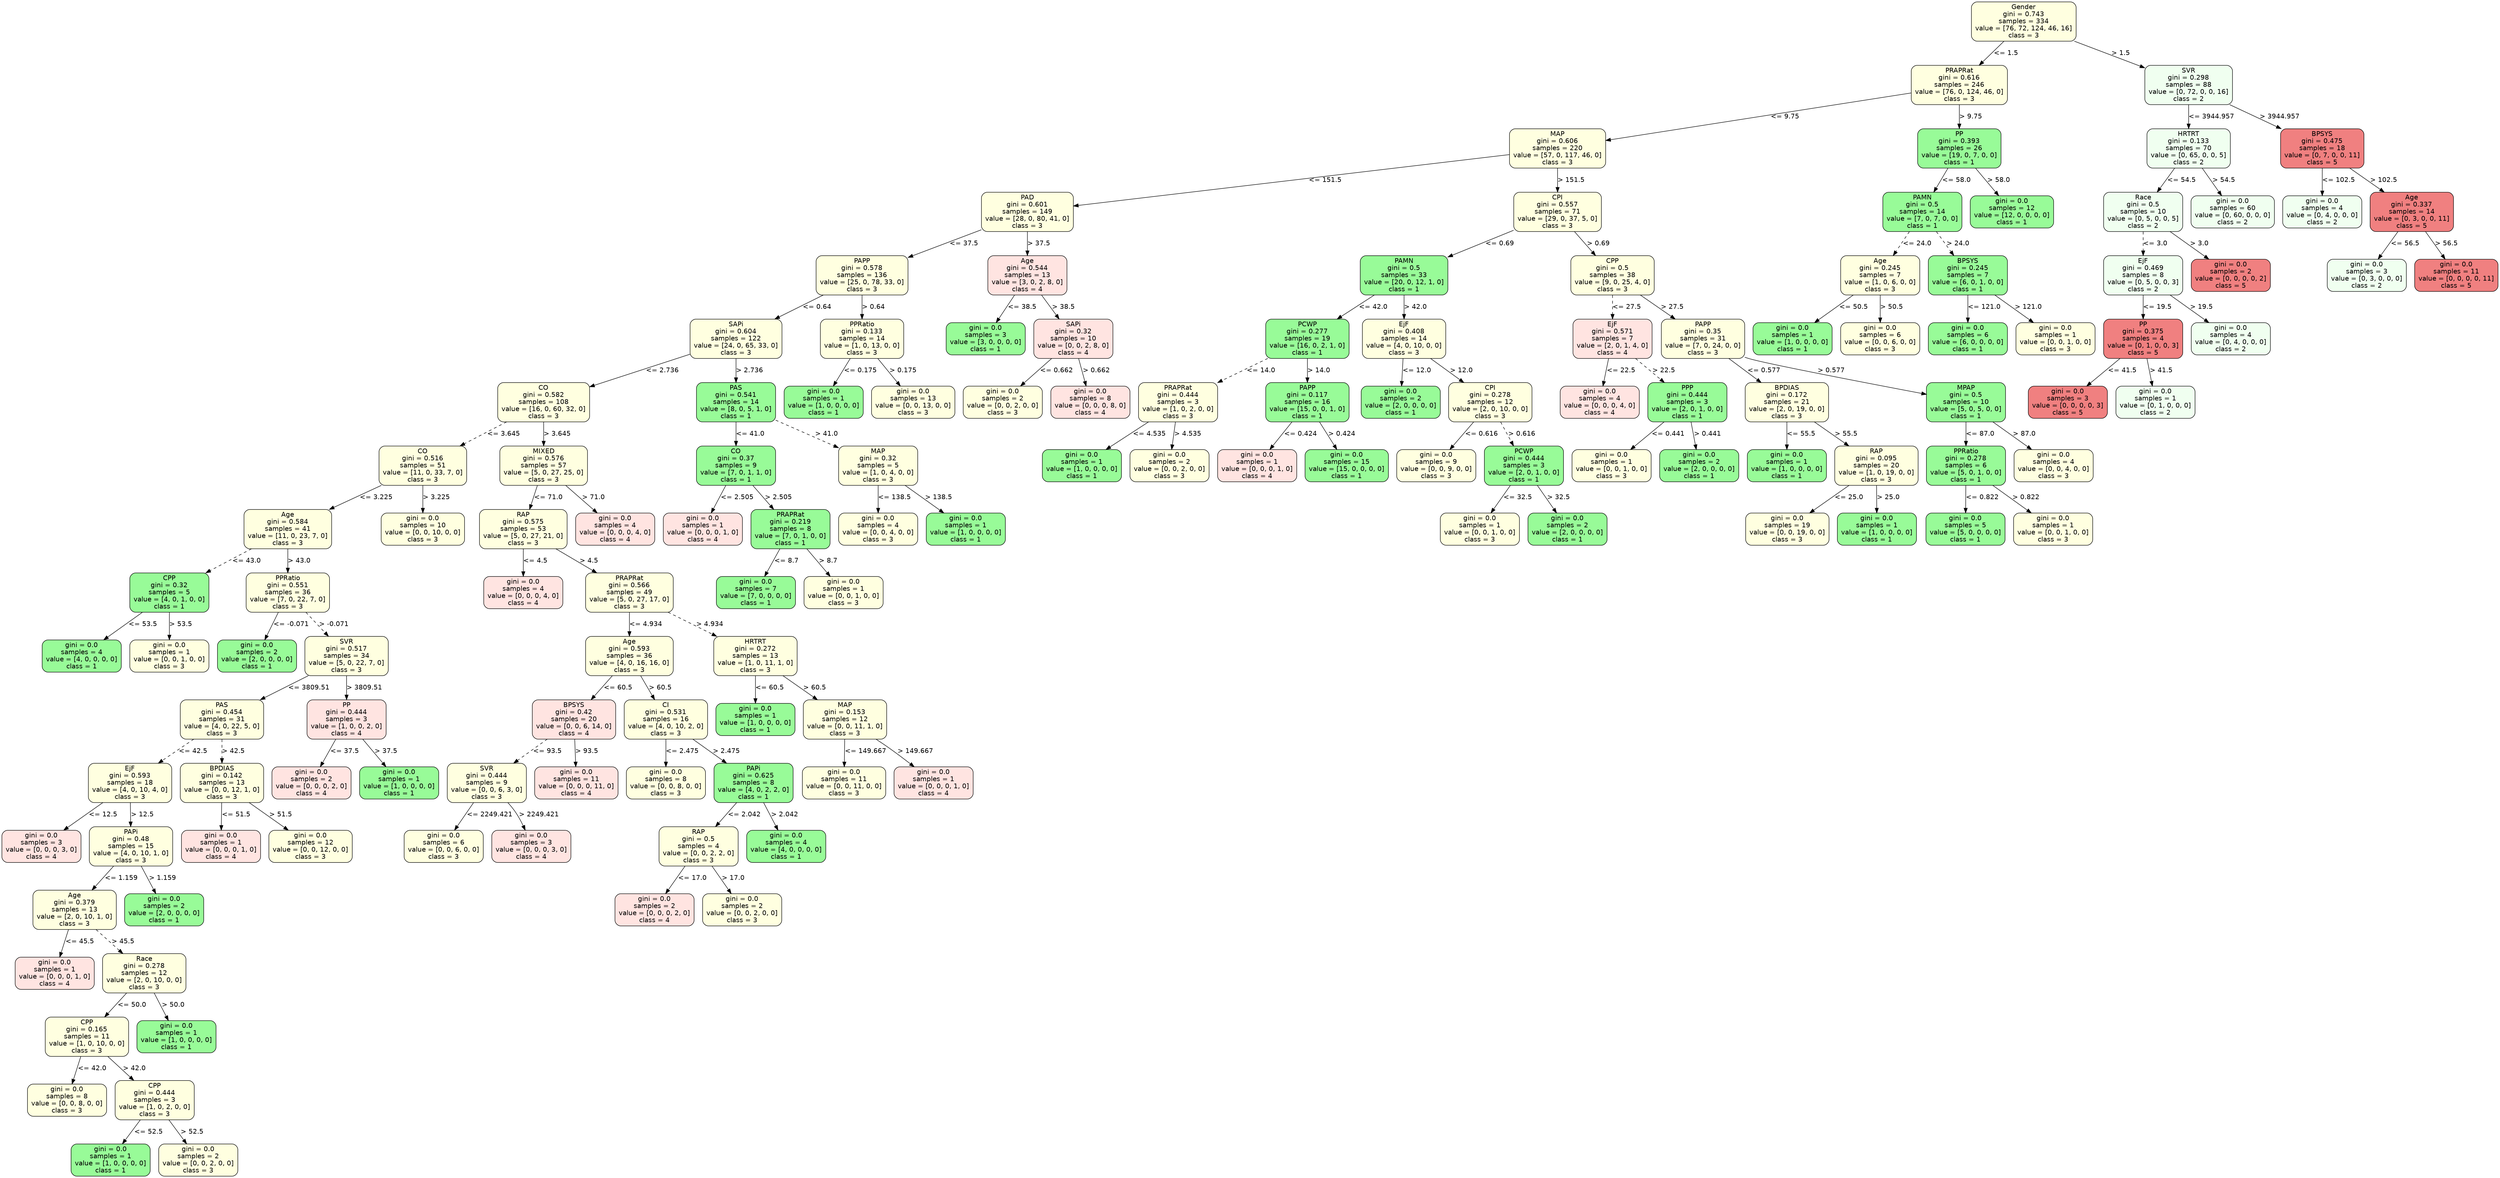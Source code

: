 strict digraph Tree {
	graph [bb="0,0,4495.5,2480"];
	node [color=black,
		fontname=helvetica,
		label="\N",
		shape=box,
		style="filled, rounded"
	];
	edge [fontname=helvetica];
	0	[fillcolor=lightyellow,
		height=1.1528,
		label="Gender\ngini = 0.743\nsamples = 334\nvalue = [76, 72, 124, 46, 16]\nclass = 3",
		pos="3692,2438.5",
		width=2.5694];
	1	[fillcolor=lightyellow,
		height=1.1528,
		label="PRAPRat\ngini = 0.616\nsamples = 246\nvalue = [76, 0, 124, 46, 0]\nclass = 3",
		pos="3537,2304.5",
		width=2.3611];
	0 -> 1	[label="<= 1.5",
		labelangle=45,
		labeldistance=2.5,
		lp="3640,2371.5",
		op="<=",
		param=1.5,
		pos="e,3584.6,2346 3644.2,2396.8 3627.8,2382.8 3609.3,2367 3592.3,2352.6",
		style=solid];
	118	[fillcolor=honeydew,
		height=1.1528,
		label="SVR\ngini = 0.298\nsamples = 88\nvalue = [0, 72, 0, 0, 16]\nclass = 2",
		pos="3939,2304.5",
		width=2.1528];
	0 -> 118	[label="> 1.5",
		labelangle=-45,
		labeldistance=2.5,
		lp="3838.5,2371.5",
		op=">",
		param=1.5,
		pos="e,3862.9,2346.2 3767.8,2397 3795,2382.4 3826,2365.9 3854,2350.9",
		style=solid];
	2	[fillcolor=lightyellow,
		height=1.1528,
		label="MAP\ngini = 0.606\nsamples = 220\nvalue = [57, 0, 117, 46, 0]\nclass = 3",
		pos="2658,2170.5",
		width=2.3611];
	1 -> 2	[label="<= 9.75",
		lp="3147.5,2237.5",
		op="<=",
		param=9.75,
		pos="e,2743.1,2184.3 3451.9,2290.7 3287.2,2266 2925.7,2211.7 2753.2,2185.8",
		style=solid];
	109	[fillcolor=palegreen,
		height=1.1528,
		label="PP\ngini = 0.393\nsamples = 26\nvalue = [19, 0, 7, 0, 0]\nclass = 1",
		pos="3537,2170.5",
		width=2.0417];
	1 -> 109	[label="> 9.75",
		lp="3556.5,2237.5",
		op=">",
		param=9.75,
		pos="e,3537,2212.3 3537,2262.8 3537,2250 3537,2235.7 3537,2222.3",
		style=solid];
	3	[fillcolor=lightyellow,
		height=1.1528,
		label="PAD\ngini = 0.601\nsamples = 149\nvalue = [28, 0, 80, 41, 0]\nclass = 3",
		pos="1787,2036.5",
		width=2.25];
	2 -> 3	[label="<= 151.5",
		lp="2276.5,2103.5",
		op="<=",
		param=151.5,
		pos="e,1868.3,2049.8 2572.9,2156.6 2408.3,2131.7 2047.5,2077 1878.2,2051.3",
		style=solid];
	76	[fillcolor=lightyellow,
		height=1.1528,
		label="CPI\ngini = 0.557\nsamples = 71\nvalue = [29, 0, 37, 5, 0]\nclass = 3",
		pos="2658,2036.5",
		width=2.1528];
	2 -> 76	[label="> 151.5",
		lp="2681,2103.5",
		op=">",
		param=151.5,
		pos="e,2658,2078.3 2658,2128.8 2658,2116 2658,2101.7 2658,2088.3",
		style=solid];
	4	[fillcolor=lightyellow,
		height=1.1528,
		label="PAPP\ngini = 0.578\nsamples = 136\nvalue = [25, 0, 78, 33, 0]\nclass = 3",
		pos="1520,1902.5",
		width=2.25];
	3 -> 4	[label="<= 37.5",
		lp="1685.5,1969.5",
		op="<=",
		param=37.5,
		pos="e,1601.3,1943.7 1705.8,1995.4 1675.6,1980.4 1641.2,1963.4 1610.3,1948.2",
		style=solid];
	71	[fillcolor=mistyrose,
		height=1.1528,
		label="Age\ngini = 0.544\nsamples = 13\nvalue = [3, 0, 2, 8, 0]\nclass = 4",
		pos="1787,1902.5",
		width=1.9444];
	3 -> 71	[label="> 37.5",
		lp="1806.5,1969.5",
		op=">",
		param=37.5,
		pos="e,1787,1944.3 1787,1994.8 1787,1982 1787,1967.7 1787,1954.3",
		style=solid];
	5	[fillcolor=lightyellow,
		height=1.1528,
		label="SAPi\ngini = 0.604\nsamples = 122\nvalue = [24, 0, 65, 33, 0]\nclass = 3",
		pos="1293,1768.5",
		width=2.25];
	4 -> 5	[label="<= 0.64",
		lp="1437.5,1835.5",
		op="<=",
		param=0.64,
		pos="e,1362.9,1810.2 1450.3,1861 1425.5,1846.6 1397.4,1830.2 1371.8,1815.3",
		style=solid];
	68	[fillcolor=lightyellow,
		height=1.1528,
		label="PPRatio\ngini = 0.133\nsamples = 14\nvalue = [1, 0, 13, 0, 0]\nclass = 3",
		pos="1520,1768.5",
		width=2.0417];
	4 -> 68	[label="> 0.64",
		lp="1539.5,1835.5",
		op=">",
		param=0.64,
		pos="e,1520,1810.3 1520,1860.8 1520,1848 1520,1833.7 1520,1820.3",
		style=solid];
	6	[fillcolor=lightyellow,
		height=1.1528,
		label="CO\ngini = 0.582\nsamples = 108\nvalue = [16, 0, 60, 32, 0]\nclass = 3",
		pos="972,1634.5",
		width=2.25];
	5 -> 6	[label="<= 2.736",
		lp="1170.5,1701.5",
		op="<=",
		param=2.736,
		pos="e,1053.3,1668.9 1212,1734.2 1166.5,1715.5 1109.5,1692 1062.5,1672.7",
		style=solid];
	59	[fillcolor=palegreen,
		height=1.1528,
		label="PAS\ngini = 0.541\nsamples = 14\nvalue = [8, 0, 5, 1, 0]\nclass = 1",
		pos="1293,1634.5",
		width=1.9444];
	5 -> 59	[label="> 2.736",
		lp="1316,1701.5",
		op=">",
		param=2.736,
		pos="e,1293,1676.3 1293,1726.8 1293,1714 1293,1699.7 1293,1686.3",
		style=solid];
	7	[fillcolor=lightyellow,
		height=1.1528,
		label="CO\ngini = 0.516\nsamples = 51\nvalue = [11, 0, 33, 7, 0]\nclass = 3",
		pos="719,1500.5",
		width=2.1528];
	6 -> 7	[label="<= 3.645",
		lp="881.5,1567.5",
		op="<=",
		param=3.645,
		pos="e,796.92,1542.2 894.37,1593 866.45,1578.4 834.78,1561.9 806.11,1546.9",
		style=dashed];
	36	[fillcolor=lightyellow,
		height=1.1528,
		label="MIXED\ngini = 0.576\nsamples = 57\nvalue = [5, 0, 27, 25, 0]\nclass = 3",
		pos="972,1500.5",
		width=2.1528];
	6 -> 36	[label="> 3.645",
		lp="995,1567.5",
		op=">",
		param=3.645,
		pos="e,972,1542.3 972,1592.8 972,1580 972,1565.7 972,1552.3",
		style=solid];
	8	[fillcolor=lightyellow,
		height=1.1528,
		label="Age\ngini = 0.584\nsamples = 41\nvalue = [11, 0, 23, 7, 0]\nclass = 3",
		pos="522,1366.5",
		width=2.1528];
	7 -> 8	[label="<= 3.225",
		lp="654.5,1433.5",
		op="<=",
		param=3.225,
		pos="e,582.67,1408.2 658.55,1459 637.19,1444.7 613.01,1428.5 590.99,1413.7",
		style=solid];
	35	[fillcolor=lightyellow,
		height=0.94444,
		label="gini = 0.0\nsamples = 10\nvalue = [0, 0, 10, 0, 0]\nclass = 3",
		pos="719,1366.5",
		width=2.0417];
	7 -> 35	[label="> 3.225",
		lp="742,1433.5",
		op=">",
		param=3.225,
		pos="e,719,1400.7 719,1458.8 719,1443.7 719,1426.4 719,1411.1",
		style=solid];
	9	[fillcolor=palegreen,
		height=1.1528,
		label="CPP\ngini = 0.32\nsamples = 5\nvalue = [4, 0, 1, 0, 0]\nclass = 1",
		pos="346,1232.5",
		width=1.9444];
	8 -> 9	[label="<= 43.0",
		lp="463.5,1299.5",
		op="<=",
		param=43.0,
		pos="e,400.06,1274 467.76,1324.8 448.93,1310.7 427.68,1294.8 408.26,1280.2",
		style=dashed];
	12	[fillcolor=lightyellow,
		height=1.1528,
		label="PPRatio\ngini = 0.551\nsamples = 36\nvalue = [7, 0, 22, 7, 0]\nclass = 3",
		pos="522,1232.5",
		width=2.0417];
	8 -> 12	[label="> 43.0",
		lp="541.5,1299.5",
		op=">",
		param=43.0,
		pos="e,522,1274.3 522,1324.8 522,1312 522,1297.7 522,1284.3",
		style=solid];
	10	[fillcolor=palegreen,
		height=0.94444,
		label="gini = 0.0\nsamples = 4\nvalue = [4, 0, 0, 0, 0]\nclass = 1",
		pos="188,1098.5",
		width=1.9444];
	9 -> 10	[label="<= 53.5",
		lp="295.5,1165.5",
		op="<=",
		param=53.5,
		pos="e,227.53,1132.5 297.31,1190.8 277.62,1174.4 254.98,1155.5 235.43,1139.1",
		style=solid];
	11	[fillcolor=lightyellow,
		height=0.94444,
		label="gini = 0.0\nsamples = 1\nvalue = [0, 0, 1, 0, 0]\nclass = 3",
		pos="346,1098.5",
		width=1.9444];
	9 -> 11	[label="> 53.5",
		lp="365.5,1165.5",
		op=">",
		param=53.5,
		pos="e,346,1132.7 346,1190.8 346,1175.7 346,1158.4 346,1143.1",
		style=solid];
	13	[fillcolor=palegreen,
		height=0.94444,
		label="gini = 0.0\nsamples = 2\nvalue = [2, 0, 0, 0, 0]\nclass = 1",
		pos="504,1098.5",
		width=1.9444];
	12 -> 13	[label="<= -0.071",
		lp="543.5,1165.5",
		op="<=",
		param=-0.071,
		pos="e,508.53,1132.7 516.45,1190.8 514.39,1175.7 512.04,1158.4 509.94,1143.1",
		style=solid];
	14	[fillcolor=lightyellow,
		height=1.1528,
		label="SVR\ngini = 0.517\nsamples = 34\nvalue = [5, 0, 22, 7, 0]\nclass = 3",
		pos="666,1098.5",
		width=2.0417];
	12 -> 14	[label="> -0.071",
		lp="624.5,1165.5",
		op=">",
		param=-0.071,
		pos="e,621.52,1140.3 566.38,1190.8 581.44,1177 598.39,1161.5 613.99,1147.2",
		style=dashed];
	15	[fillcolor=lightyellow,
		height=1.1528,
		label="PAS\ngini = 0.454\nsamples = 31\nvalue = [4, 0, 22, 5, 0]\nclass = 3",
		pos="395,964.5",
		width=2.0417];
	14 -> 15	[label="<= 3809.51",
		lp="577,1031.5",
		op="<=",
		param=3809.51,
		pos="e,468.67,1001.3 592.24,1061.5 589.12,1060 586.03,1058.5 583,1057 548.55,1040.2 510.54,1021.7 477.77,1005.8",
		style=solid];
	32	[fillcolor=mistyrose,
		height=1.1528,
		label="PP\ngini = 0.444\nsamples = 3\nvalue = [1, 0, 0, 2, 0]\nclass = 4",
		pos="666,964.5",
		width=1.9444];
	14 -> 32	[label="> 3809.51",
		lp="696.5,1031.5",
		op=">",
		param=3809.51,
		pos="e,666,1006.3 666,1056.8 666,1044 666,1029.7 666,1016.3",
		style=solid];
	16	[fillcolor=lightyellow,
		height=1.1528,
		label="EjF\ngini = 0.593\nsamples = 18\nvalue = [4, 0, 10, 4, 0]\nclass = 3",
		pos="230,830.5",
		width=2.0417];
	15 -> 16	[label="<= 42.5",
		lp="341.5,897.5",
		op="<=",
		param=42.5,
		pos="e,280.68,872.05 344.15,922.82 326.66,908.83 306.93,893.04 288.86,878.59",
		style=dashed];
	29	[fillcolor=lightyellow,
		height=1.1528,
		label="BPDIAS\ngini = 0.142\nsamples = 13\nvalue = [0, 0, 12, 1, 0]\nclass = 3",
		pos="395,830.5",
		width=2.0417];
	15 -> 29	[label="> 42.5",
		lp="414.5,897.5",
		op=">",
		param=42.5,
		pos="e,395,872.27 395,922.82 395,910.02 395,895.73 395,882.32",
		style=dashed];
	17	[fillcolor=mistyrose,
		height=0.94444,
		label="gini = 0.0\nsamples = 3\nvalue = [0, 0, 0, 3, 0]\nclass = 4",
		pos="70,696.5",
		width=1.9444];
	16 -> 17	[label="<= 12.5",
		lp="178.5,763.5",
		op="<=",
		param=12.5,
		pos="e,110.04,730.53 180.69,788.82 160.67,772.3 137.62,753.29 117.76,736.9",
		style=solid];
	18	[fillcolor=lightyellow,
		height=1.1528,
		label="PAPi\ngini = 0.48\nsamples = 15\nvalue = [4, 0, 10, 1, 0]\nclass = 3",
		pos="232,696.5",
		width=2.0417];
	16 -> 18	[label="> 12.5",
		lp="251.5,763.5",
		op=">",
		param=12.5,
		pos="e,231.38,738.27 230.62,788.82 230.81,776.02 231.03,761.73 231.23,748.32",
		style=solid];
	19	[fillcolor=lightyellow,
		height=1.1528,
		label="Age\ngini = 0.379\nsamples = 13\nvalue = [2, 0, 10, 1, 0]\nclass = 3",
		pos="130,562.5",
		width=2.0417];
	18 -> 19	[label="<= 1.159",
		lp="212.5,629.5",
		op="<=",
		param=1.159,
		pos="e,161.51,604.27 200.56,654.82 190.19,641.39 178.54,626.32 167.75,612.35",
		style=solid];
	28	[fillcolor=palegreen,
		height=0.94444,
		label="gini = 0.0\nsamples = 2\nvalue = [2, 0, 0, 0, 0]\nclass = 1",
		pos="292,562.5",
		width=1.9444];
	18 -> 28	[label="> 1.159",
		lp="287,629.5",
		op=">",
		param=1.159,
		pos="e,276.89,596.74 250.49,654.82 257.51,639.39 265.51,621.78 272.61,606.17",
		style=solid];
	20	[fillcolor=mistyrose,
		height=0.94444,
		label="gini = 0.0\nsamples = 1\nvalue = [0, 0, 0, 1, 0]\nclass = 4",
		pos="95,428.5",
		width=1.9444];
	19 -> 20	[label="<= 45.5",
		lp="137.5,495.5",
		op="<=",
		param=45.5,
		pos="e,103.81,462.74 119.21,520.82 115.16,505.53 110.54,488.11 106.43,472.61",
		style=solid];
	21	[fillcolor=lightyellow,
		height=1.1528,
		label="Race\ngini = 0.278\nsamples = 12\nvalue = [2, 0, 10, 0, 0]\nclass = 3",
		pos="257,428.5",
		width=2.0417];
	19 -> 21	[label="> 45.5",
		lp="217.5,495.5",
		op=">",
		param=45.5,
		pos="e,217.77,470.27 169.14,520.82 182.3,507.14 197.1,491.76 210.75,477.57",
		style=dashed];
	22	[fillcolor=lightyellow,
		height=1.1528,
		label="CPP\ngini = 0.165\nsamples = 11\nvalue = [1, 0, 10, 0, 0]\nclass = 3",
		pos="153,294.5",
		width=2.0417];
	21 -> 22	[label="<= 50.0",
		lp="232.5,361.5",
		op="<=",
		param=50.0,
		pos="e,185.13,336.27 224.95,386.82 214.37,373.39 202.5,358.32 191.49,344.35",
		style=solid];
	27	[fillcolor=palegreen,
		height=0.94444,
		label="gini = 0.0\nsamples = 1\nvalue = [1, 0, 0, 0, 0]\nclass = 1",
		pos="315,294.5",
		width=1.9444];
	21 -> 27	[label="> 50.0",
		lp="307.5,361.5",
		op=">",
		param=50.0,
		pos="e,300.39,328.74 274.88,386.82 281.66,371.39 289.39,353.78 296.25,338.17",
		style=solid];
	23	[fillcolor=lightyellow,
		height=0.94444,
		label="gini = 0.0\nsamples = 8\nvalue = [0, 0, 8, 0, 0]\nclass = 3",
		pos="118,160.5",
		width=1.9444];
	22 -> 23	[label="<= 42.0",
		lp="160.5,227.5",
		op="<=",
		param=42.0,
		pos="e,126.81,194.74 142.21,252.82 138.16,237.53 133.54,220.11 129.43,204.61",
		style=solid];
	24	[fillcolor=lightyellow,
		height=1.1528,
		label="CPP\ngini = 0.444\nsamples = 3\nvalue = [1, 0, 2, 0, 0]\nclass = 3",
		pos="276,160.5",
		width=1.9444];
	22 -> 24	[label="> 42.0",
		lp="238.5,227.5",
		op=">",
		param=42.0,
		pos="e,238.01,202.27 190.91,252.82 203.53,239.27 217.72,224.04 230.84,209.96",
		style=solid];
	25	[fillcolor=palegreen,
		height=0.94444,
		label="gini = 0.0\nsamples = 1\nvalue = [1, 0, 0, 0, 0]\nclass = 1",
		pos="197,34",
		width=1.9444];
	24 -> 25	[label="<= 52.5",
		lp="262.5,93.5",
		op="<=",
		param=52.5,
		pos="e,218.18,68.379 250.13,118.73 241.64,105.35 232.19,90.465 223.65,76.995",
		style=solid];
	26	[fillcolor=lightyellow,
		height=0.94444,
		label="gini = 0.0\nsamples = 2\nvalue = [0, 0, 2, 0, 0]\nclass = 3",
		pos="355,34",
		width=1.9444];
	24 -> 26	[label="> 52.5",
		lp="342.5,93.5",
		op=">",
		param=52.5,
		pos="e,333.82,68.379 301.87,118.73 310.36,105.35 319.81,90.465 328.35,76.995",
		style=solid];
	30	[fillcolor=mistyrose,
		height=0.94444,
		label="gini = 0.0\nsamples = 1\nvalue = [0, 0, 0, 1, 0]\nclass = 4",
		pos="394,696.5",
		width=1.9444];
	29 -> 30	[label="<= 51.5",
		lp="418.5,763.5",
		op="<=",
		param=51.5,
		pos="e,394.25,730.74 394.69,788.82 394.58,773.68 394.45,756.44 394.33,741.05",
		style=solid];
	31	[fillcolor=lightyellow,
		height=0.94444,
		label="gini = 0.0\nsamples = 12\nvalue = [0, 0, 12, 0, 0]\nclass = 3",
		pos="556,696.5",
		width=2.0417];
	29 -> 31	[label="> 51.5",
		lp="500.5,763.5",
		op=">",
		param=51.5,
		pos="e,515.71,730.53 444.62,788.82 464.77,772.3 487.95,753.29 507.94,736.9",
		style=solid];
	33	[fillcolor=mistyrose,
		height=0.94444,
		label="gini = 0.0\nsamples = 2\nvalue = [0, 0, 0, 2, 0]\nclass = 4",
		pos="557,830.5",
		width=1.9444];
	32 -> 33	[label="<= 37.5",
		lp="638.5,897.5",
		op="<=",
		param=37.5,
		pos="e,584.45,864.74 632.41,922.82 619.3,906.95 604.3,888.78 591.14,872.85",
		style=solid];
	34	[fillcolor=palegreen,
		height=0.94444,
		label="gini = 0.0\nsamples = 1\nvalue = [1, 0, 0, 0, 0]\nclass = 1",
		pos="715,830.5",
		width=1.9444];
	32 -> 34	[label="> 37.5",
		lp="711.5,897.5",
		op=">",
		param=37.5,
		pos="e,702.66,864.74 681.1,922.82 686.83,907.39 693.37,889.78 699.16,874.17",
		style=solid];
	37	[fillcolor=lightyellow,
		height=1.1528,
		label="RAP\ngini = 0.575\nsamples = 53\nvalue = [5, 0, 27, 21, 0]\nclass = 3",
		pos="930,1366.5",
		width=2.1528];
	36 -> 37	[label="<= 71.0",
		lp="976.5,1433.5",
		op="<=",
		param=71.0,
		pos="e,942.97,1408.3 959.06,1458.8 954.94,1445.9 950.35,1431.4 946.04,1417.9",
		style=solid];
	58	[fillcolor=mistyrose,
		height=0.94444,
		label="gini = 0.0\nsamples = 4\nvalue = [0, 0, 0, 4, 0]\nclass = 4",
		pos="1096,1366.5",
		width=1.9444];
	36 -> 58	[label="> 71.0",
		lp="1057.5,1433.5",
		op=">",
		param=71.0,
		pos="e,1064.8,1400.7 1010.2,1458.8 1025.3,1442.8 1042.5,1424.4 1057.6,1408.4",
		style=solid];
	38	[fillcolor=mistyrose,
		height=0.94444,
		label="gini = 0.0\nsamples = 4\nvalue = [0, 0, 0, 4, 0]\nclass = 4",
		pos="930,1232.5",
		width=1.9444];
	37 -> 38	[label="<= 4.5",
		lp="950,1299.5",
		op="<=",
		param=4.5,
		pos="e,930,1266.7 930,1324.8 930,1309.7 930,1292.4 930,1277.1",
		style=solid];
	39	[fillcolor=lightyellow,
		height=1.1528,
		label="PRAPRat\ngini = 0.566\nsamples = 49\nvalue = [5, 0, 27, 17, 0]\nclass = 3",
		pos="1103,1232.5",
		width=2.1528];
	37 -> 39	[label="> 4.5",
		lp="1037.5,1299.5",
		op=">",
		param=4.5,
		pos="e,1049.9,1274 983.32,1324.8 1001.8,1310.7 1022.7,1294.8 1041.8,1280.2",
		style=solid];
	40	[fillcolor=lightyellow,
		height=1.1528,
		label="Age\ngini = 0.593\nsamples = 36\nvalue = [4, 0, 16, 16, 0]\nclass = 3",
		pos="1103,1098.5",
		width=2.1528];
	39 -> 40	[label="<= 4.934",
		lp="1130.5,1165.5",
		op="<=",
		param=4.934,
		pos="e,1103,1140.3 1103,1190.8 1103,1178 1103,1163.7 1103,1150.3",
		style=solid];
	53	[fillcolor=lightyellow,
		height=1.1528,
		label="HRTRT\ngini = 0.272\nsamples = 13\nvalue = [1, 0, 11, 1, 0]\nclass = 3",
		pos="1359,1098.5",
		width=2.0417];
	39 -> 53	[label="> 4.934",
		lp="1262,1165.5",
		op=">",
		param=4.934,
		pos="e,1285.3,1137.5 1180.5,1191.5 1210.8,1175.9 1245.5,1158 1276.3,1142.1",
		style=dashed];
	41	[fillcolor=mistyrose,
		height=1.1528,
		label="BPSYS\ngini = 0.42\nsamples = 20\nvalue = [0, 0, 6, 14, 0]\nclass = 4",
		pos="1032,964.5",
		width=2.0417];
	40 -> 41	[label="<= 60.5",
		lp="1093.5,1031.5",
		op="<=",
		param=60.5,
		pos="e,1053.9,1006.3 1081.1,1056.8 1074,1043.6 1066.1,1028.9 1058.7,1015.1",
		style=solid];
	46	[fillcolor=lightyellow,
		height=1.1528,
		label="CI\ngini = 0.531\nsamples = 16\nvalue = [4, 0, 10, 2, 0]\nclass = 3",
		pos="1197,964.5",
		width=2.0417];
	40 -> 46	[label="> 60.5",
		lp="1172.5,1031.5",
		op=">",
		param=60.5,
		pos="e,1168,1006.3 1132,1056.8 1141.4,1043.5 1152.1,1028.6 1161.9,1014.7",
		style=solid];
	42	[fillcolor=lightyellow,
		height=1.1528,
		label="SVR\ngini = 0.444\nsamples = 9\nvalue = [0, 0, 6, 3, 0]\nclass = 3",
		pos="873,830.5",
		width=1.9444];
	41 -> 42	[label="<= 93.5",
		lp="981.5,897.5",
		op="<=",
		param=93.5,
		pos="e,921.84,872.05 983,922.82 966.14,908.83 947.13,893.04 929.72,878.59",
		style=dashed];
	45	[fillcolor=mistyrose,
		height=0.94444,
		label="gini = 0.0\nsamples = 11\nvalue = [0, 0, 0, 11, 0]\nclass = 4",
		pos="1035,830.5",
		width=2.0417];
	41 -> 45	[label="> 93.5",
		lp="1053.5,897.5",
		op=">",
		param=93.5,
		pos="e,1034.2,864.74 1032.9,922.82 1033.3,907.68 1033.7,890.44 1034,875.05",
		style=solid];
	43	[fillcolor=lightyellow,
		height=0.94444,
		label="gini = 0.0\nsamples = 6\nvalue = [0, 0, 6, 0, 0]\nclass = 3",
		pos="796,696.5",
		width=1.9444];
	42 -> 43	[label="<= 2249.421",
		lp="875.5,763.5",
		op="<=",
		param=2249.421,
		pos="e,815.39,730.74 849.27,788.82 840.18,773.24 829.8,755.45 820.63,739.73",
		style=solid];
	44	[fillcolor=mistyrose,
		height=0.94444,
		label="gini = 0.0\nsamples = 3\nvalue = [0, 0, 0, 3, 0]\nclass = 4",
		pos="954,696.5",
		width=1.9444];
	42 -> 44	[label="> 2249.421",
		lp="960.5,763.5",
		op=">",
		param=2249.421,
		pos="e,939.41,730.82 906.02,788.69 910.24,782.88 914.35,776.88 918,771 924.02,761.3 929.82,750.44 934.93,740.11",
		style=solid];
	47	[fillcolor=lightyellow,
		height=0.94444,
		label="gini = 0.0\nsamples = 8\nvalue = [0, 0, 8, 0, 0]\nclass = 3",
		pos="1197,830.5",
		width=1.9444];
	46 -> 47	[label="<= 2.475",
		lp="1224.5,897.5",
		op="<=",
		param=2.475,
		pos="e,1197,864.74 1197,922.82 1197,907.68 1197,890.44 1197,875.05",
		style=solid];
	48	[fillcolor=palegreen,
		height=1.1528,
		label="PAPi\ngini = 0.625\nsamples = 8\nvalue = [4, 0, 2, 2, 0]\nclass = 1",
		pos="1355,830.5",
		width=1.9444];
	46 -> 48	[label="> 2.475",
		lp="1304,897.5",
		op=">",
		param=2.475,
		pos="e,1306.5,872.05 1245.7,922.82 1262.4,908.83 1281.3,893.04 1298.6,878.59",
		style=solid];
	49	[fillcolor=lightyellow,
		height=1.1528,
		label="RAP\ngini = 0.5\nsamples = 4\nvalue = [0, 0, 2, 2, 0]\nclass = 3",
		pos="1256,696.5",
		width=1.9444];
	48 -> 49	[label="<= 2.042",
		lp="1336.5,763.5",
		op="<=",
		param=2.042,
		pos="e,1286.6,738.27 1324.5,788.82 1314.4,775.39 1303.1,760.32 1292.6,746.35",
		style=solid];
	52	[fillcolor=palegreen,
		height=0.94444,
		label="gini = 0.0\nsamples = 4\nvalue = [4, 0, 0, 0, 0]\nclass = 1",
		pos="1414,696.5",
		width=1.9444];
	48 -> 52	[label="> 2.042",
		lp="1410,763.5",
		op=">",
		param=2.042,
		pos="e,1399.1,730.74 1373.2,788.82 1380.1,773.39 1388,755.78 1394.9,740.17",
		style=solid];
	50	[fillcolor=mistyrose,
		height=0.94444,
		label="gini = 0.0\nsamples = 2\nvalue = [0, 0, 0, 2, 0]\nclass = 4",
		pos="1177,562.5",
		width=1.9444];
	49 -> 50	[label="<= 17.0",
		lp="1242.5,629.5",
		op="<=",
		param=17.0,
		pos="e,1196.9,596.74 1231.7,654.82 1222.3,639.24 1211.7,621.45 1202.3,605.73",
		style=solid];
	51	[fillcolor=lightyellow,
		height=0.94444,
		label="gini = 0.0\nsamples = 2\nvalue = [0, 0, 2, 0, 0]\nclass = 3",
		pos="1335,562.5",
		width=1.9444];
	49 -> 51	[label="> 17.0",
		lp="1317.5,629.5",
		op=">",
		param=17.0,
		pos="e,1315.1,596.74 1280.3,654.82 1289.7,639.24 1300.3,621.45 1309.7,605.73",
		style=solid];
	54	[fillcolor=palegreen,
		height=0.94444,
		label="gini = 0.0\nsamples = 1\nvalue = [1, 0, 0, 0, 0]\nclass = 1",
		pos="1359,964.5",
		width=1.9444];
	53 -> 54	[label="<= 60.5",
		lp="1382.5,1031.5",
		op="<=",
		param=60.5,
		pos="e,1359,998.74 1359,1056.8 1359,1041.7 1359,1024.4 1359,1009.1",
		style=solid];
	55	[fillcolor=lightyellow,
		height=1.1528,
		label="MAP\ngini = 0.153\nsamples = 12\nvalue = [0, 0, 11, 1, 0]\nclass = 3",
		pos="1521,964.5",
		width=2.0417];
	53 -> 55	[label="> 60.5",
		lp="1464.5,1031.5",
		op=">",
		param=60.5,
		pos="e,1471.2,1006 1408.9,1056.8 1426.1,1042.8 1445.5,1027 1463.2,1012.6",
		style=solid];
	56	[fillcolor=lightyellow,
		height=0.94444,
		label="gini = 0.0\nsamples = 11\nvalue = [0, 0, 11, 0, 0]\nclass = 3",
		pos="1519,830.5",
		width=2.0417];
	55 -> 56	[label="<= 149.667",
		lp="1556,897.5",
		op="<=",
		param=149.667,
		pos="e,1519.5,864.74 1520.4,922.82 1520.2,907.68 1519.9,890.44 1519.7,875.05",
		style=solid];
	57	[fillcolor=mistyrose,
		height=0.94444,
		label="gini = 0.0\nsamples = 1\nvalue = [0, 0, 0, 1, 0]\nclass = 4",
		pos="1681,830.5",
		width=1.9444];
	55 -> 57	[label="> 149.667",
		lp="1642.5,897.5",
		op=">",
		param=149.667,
		pos="e,1642.7,864.75 1573,922.84 1580.4,916.9 1587.9,910.82 1595,905 1608.1,894.26 1622.1,882.42 1634.9,871.45",
		style=solid];
	60	[fillcolor=palegreen,
		height=1.1528,
		label="CO\ngini = 0.37\nsamples = 9\nvalue = [7, 0, 1, 1, 0]\nclass = 1",
		pos="1293,1500.5",
		width=1.9444];
	59 -> 60	[label="<= 41.0",
		lp="1316.5,1567.5",
		op="<=",
		param=41.0,
		pos="e,1293,1542.3 1293,1592.8 1293,1580 1293,1565.7 1293,1552.3",
		style=solid];
	65	[fillcolor=lightyellow,
		height=1.1528,
		label="MAP\ngini = 0.32\nsamples = 5\nvalue = [1, 0, 4, 0, 0]\nclass = 3",
		pos="1570,1500.5",
		width=1.9444];
	59 -> 65	[label="> 41.0",
		lp="1456.5,1567.5",
		op=">",
		param=41.0,
		pos="e,1499.6,1533.2 1363.1,1597.4 1366.1,1595.9 1369.1,1594.4 1372,1593 1410.6,1574.2 1453.8,1554.1 1490,1537.6",
		style=dashed];
	61	[fillcolor=mistyrose,
		height=0.94444,
		label="gini = 0.0\nsamples = 1\nvalue = [0, 0, 0, 1, 0]\nclass = 4",
		pos="1254,1366.5",
		width=1.9444];
	60 -> 61	[label="<= 2.505",
		lp="1302.5,1433.5",
		op="<=",
		param=2.505,
		pos="e,1263.8,1400.7 1281,1458.8 1276.5,1443.5 1271.3,1426.1 1266.7,1410.6",
		style=solid];
	62	[fillcolor=palegreen,
		height=1.1528,
		label="PRAPRat\ngini = 0.219\nsamples = 8\nvalue = [7, 0, 1, 0, 0]\nclass = 1",
		pos="1412,1366.5",
		width=1.9444];
	60 -> 62	[label="> 2.505",
		lp="1380,1433.5",
		op=">",
		param=2.505,
		pos="e,1375.2,1408.3 1329.7,1458.8 1341.9,1445.3 1355.6,1430 1368.3,1416",
		style=solid];
	63	[fillcolor=palegreen,
		height=0.94444,
		label="gini = 0.0\nsamples = 7\nvalue = [7, 0, 0, 0, 0]\nclass = 1",
		pos="1340,1232.5",
		width=1.9444];
	62 -> 63	[label="<= 8.7",
		lp="1399,1299.5",
		op="<=",
		param=8.7,
		pos="e,1358.1,1266.7 1389.8,1324.8 1381.3,1309.2 1371.6,1291.4 1363,1275.7",
		style=solid];
	64	[fillcolor=lightyellow,
		height=0.94444,
		label="gini = 0.0\nsamples = 1\nvalue = [0, 0, 1, 0, 0]\nclass = 3",
		pos="1498,1232.5",
		width=1.9444];
	62 -> 64	[label="> 8.7",
		lp="1473.5,1299.5",
		op=">",
		param=8.7,
		pos="e,1476.3,1266.7 1438.5,1324.8 1448.7,1309.1 1460.5,1291.1 1470.8,1275.3",
		style=solid];
	66	[fillcolor=lightyellow,
		height=0.94444,
		label="gini = 0.0\nsamples = 4\nvalue = [0, 0, 4, 0, 0]\nclass = 3",
		pos="1570,1366.5",
		width=1.9444];
	65 -> 66	[label="<= 138.5",
		lp="1597.5,1433.5",
		op="<=",
		param=138.5,
		pos="e,1570,1400.7 1570,1458.8 1570,1443.7 1570,1426.4 1570,1411.1",
		style=solid];
	67	[fillcolor=palegreen,
		height=0.94444,
		label="gini = 0.0\nsamples = 1\nvalue = [1, 0, 0, 0, 0]\nclass = 1",
		pos="1728,1366.5",
		width=1.9444];
	65 -> 67	[label="> 138.5",
		lp="1677,1433.5",
		op=">",
		param=138.5,
		pos="e,1688.5,1400.5 1618.7,1458.8 1638.4,1442.4 1661,1423.5 1680.6,1407.1",
		style=solid];
	69	[fillcolor=palegreen,
		height=0.94444,
		label="gini = 0.0\nsamples = 1\nvalue = [1, 0, 0, 0, 0]\nclass = 1",
		pos="1451,1634.5",
		width=1.9444];
	68 -> 69	[label="<= 0.175",
		lp="1515.5,1701.5",
		op="<=",
		param=0.175,
		pos="e,1468.4,1668.7 1498.7,1726.8 1490.6,1711.2 1481.3,1693.4 1473.1,1677.7",
		style=solid];
	70	[fillcolor=lightyellow,
		height=0.94444,
		label="gini = 0.0\nsamples = 13\nvalue = [0, 0, 13, 0, 0]\nclass = 3",
		pos="1613,1634.5",
		width=2.0417];
	68 -> 70	[label="> 0.175",
		lp="1593,1701.5",
		op=">",
		param=0.175,
		pos="e,1589.6,1668.7 1548.7,1726.8 1559.7,1711.1 1572.4,1693.1 1583.6,1677.3",
		style=solid];
	72	[fillcolor=palegreen,
		height=0.94444,
		label="gini = 0.0\nsamples = 3\nvalue = [3, 0, 0, 0, 0]\nclass = 1",
		pos="1713,1768.5",
		width=1.9444];
	71 -> 72	[label="<= 38.5",
		lp="1776.5,1835.5",
		op="<=",
		param=38.5,
		pos="e,1731.6,1802.7 1764.2,1860.8 1755.5,1845.2 1745.5,1827.4 1736.7,1811.7",
		style=solid];
	73	[fillcolor=mistyrose,
		height=1.1528,
		label="SAPi\ngini = 0.32\nsamples = 10\nvalue = [0, 0, 2, 8, 0]\nclass = 4",
		pos="1871,1768.5",
		width=1.9444];
	71 -> 73	[label="> 38.5",
		lp="1851.5,1835.5",
		op=">",
		param=38.5,
		pos="e,1845.1,1810.3 1812.9,1860.8 1821.4,1847.5 1830.8,1832.6 1839.7,1818.7",
		style=solid];
	74	[fillcolor=lightyellow,
		height=0.94444,
		label="gini = 0.0\nsamples = 2\nvalue = [0, 0, 2, 0, 0]\nclass = 3",
		pos="1775,1634.5",
		width=1.9444];
	73 -> 74	[label="<= 0.662",
		lp="1853.5,1701.5",
		op="<=",
		param=0.662,
		pos="e,1799.2,1668.7 1841.4,1726.8 1829.9,1710.9 1816.7,1692.8 1805.1,1676.8",
		style=solid];
	75	[fillcolor=mistyrose,
		height=0.94444,
		label="gini = 0.0\nsamples = 8\nvalue = [0, 0, 0, 8, 0]\nclass = 4",
		pos="1933,1634.5",
		width=1.9444];
	73 -> 75	[label="> 0.662",
		lp="1927,1701.5",
		op=">",
		param=0.662,
		pos="e,1917.4,1668.7 1890.1,1726.8 1897.4,1711.4 1905.6,1693.8 1913,1678.2",
		style=solid];
	77	[fillcolor=palegreen,
		height=1.1528,
		label="PAMN\ngini = 0.5\nsamples = 33\nvalue = [20, 0, 12, 1, 0]\nclass = 1",
		pos="2498,1902.5",
		width=2.1528];
	76 -> 77	[label="<= 0.69",
		lp="2606.5,1969.5",
		op="<=",
		param=0.69,
		pos="e,2547.1,1944 2608.7,1994.8 2591.7,1980.8 2572.6,1965 2555.1,1950.6",
		style=solid];
	92	[fillcolor=lightyellow,
		height=1.1528,
		label="CPP\ngini = 0.5\nsamples = 38\nvalue = [9, 0, 25, 4, 0]\nclass = 3",
		pos="2883,1902.5",
		width=2.0417];
	76 -> 92	[label="> 0.69",
		lp="2797.5,1969.5",
		op=">",
		param=0.69,
		pos="e,2813.7,1944.2 2727,1995 2751.6,1980.6 2779.5,1964.2 2804.9,1949.3",
		style=solid];
	78	[fillcolor=palegreen,
		height=1.1528,
		label="PCWP\ngini = 0.277\nsamples = 19\nvalue = [16, 0, 2, 1, 0]\nclass = 1",
		pos="2324,1768.5",
		width=2.0417];
	77 -> 78	[label="<= 42.0",
		lp="2440.5,1835.5",
		op="<=",
		param=42.0,
		pos="e,2377.4,1810 2444.4,1860.8 2425.8,1846.7 2404.8,1830.8 2385.6,1816.2",
		style=solid];
	85	[fillcolor=lightyellow,
		height=1.1528,
		label="EjF\ngini = 0.408\nsamples = 14\nvalue = [4, 0, 10, 0, 0]\nclass = 3",
		pos="2498,1768.5",
		width=2.0417];
	77 -> 85	[label="> 42.0",
		lp="2517.5,1835.5",
		op=">",
		param=42.0,
		pos="e,2498,1810.3 2498,1860.8 2498,1848 2498,1833.7 2498,1820.3",
		style=solid];
	79	[fillcolor=lightyellow,
		height=1.1528,
		label="PRAPRat\ngini = 0.444\nsamples = 3\nvalue = [1, 0, 2, 0, 0]\nclass = 3",
		pos="2091,1634.5",
		width=1.9444];
	78 -> 79	[label="<= 14.0",
		lp="2238.5,1701.5",
		op="<=",
		param=14.0,
		pos="e,2161.2,1675.2 2252.5,1727 2226.4,1712.2 2196.8,1695.4 2170.1,1680.3",
		style=dashed];
	82	[fillcolor=palegreen,
		height=1.1528,
		label="PAPP\ngini = 0.117\nsamples = 16\nvalue = [15, 0, 0, 1, 0]\nclass = 1",
		pos="2324,1634.5",
		width=2.0417];
	78 -> 82	[label="> 14.0",
		lp="2343.5,1701.5",
		op=">",
		param=14.0,
		pos="e,2324,1676.3 2324,1726.8 2324,1714 2324,1699.7 2324,1686.3",
		style=solid];
	80	[fillcolor=palegreen,
		height=0.94444,
		label="gini = 0.0\nsamples = 1\nvalue = [1, 0, 0, 0, 0]\nclass = 1",
		pos="1918,1500.5",
		width=1.9444];
	79 -> 80	[label="<= 4.535",
		lp="2037.5,1567.5",
		op="<=",
		param=4.535,
		pos="e,1961.3,1534.5 2037.7,1592.8 2015.9,1576.2 1990.9,1557.1 1969.4,1540.7",
		style=solid];
	81	[fillcolor=lightyellow,
		height=0.94444,
		label="gini = 0.0\nsamples = 2\nvalue = [0, 0, 2, 0, 0]\nclass = 3",
		pos="2076,1500.5",
		width=1.9444];
	79 -> 81	[label="> 4.535",
		lp="2107,1567.5",
		op=">",
		param=4.535,
		pos="e,2079.8,1534.7 2086.4,1592.8 2084.7,1577.7 2082.7,1560.4 2080.9,1545.1",
		style=solid];
	83	[fillcolor=mistyrose,
		height=0.94444,
		label="gini = 0.0\nsamples = 1\nvalue = [0, 0, 0, 1, 0]\nclass = 4",
		pos="2234,1500.5",
		width=1.9444];
	82 -> 83	[label="<= 0.424",
		lp="2309.5,1567.5",
		op="<=",
		param=0.424,
		pos="e,2256.7,1534.7 2296.3,1592.8 2285.5,1577.1 2273.3,1559.1 2262.5,1543.3",
		style=solid];
	84	[fillcolor=palegreen,
		height=0.94444,
		label="gini = 0.0\nsamples = 15\nvalue = [15, 0, 0, 0, 0]\nclass = 1",
		pos="2396,1500.5",
		width=2.0417];
	82 -> 84	[label="> 0.424",
		lp="2386,1567.5",
		op=">",
		param=0.424,
		pos="e,2377.9,1534.7 2346.2,1592.8 2354.7,1577.2 2364.4,1559.4 2373,1543.7",
		style=solid];
	86	[fillcolor=palegreen,
		height=0.94444,
		label="gini = 0.0\nsamples = 2\nvalue = [2, 0, 0, 0, 0]\nclass = 1",
		pos="2492,1634.5",
		width=1.9444];
	85 -> 86	[label="<= 12.0",
		lp="2519.5,1701.5",
		op="<=",
		param=12.0,
		pos="e,2493.5,1668.7 2496.2,1726.8 2495.5,1711.7 2494.7,1694.4 2494,1679.1",
		style=solid];
	87	[fillcolor=lightyellow,
		height=1.1528,
		label="CPI\ngini = 0.278\nsamples = 12\nvalue = [2, 0, 10, 0, 0]\nclass = 3",
		pos="2654,1634.5",
		width=2.0417];
	85 -> 87	[label="> 12.0",
		lp="2600.5,1701.5",
		op=">",
		param=12.0,
		pos="e,2606.1,1676 2546.1,1726.8 2562.6,1712.8 2581.3,1697 2598.4,1682.6",
		style=solid];
	88	[fillcolor=lightyellow,
		height=0.94444,
		label="gini = 0.0\nsamples = 9\nvalue = [0, 0, 9, 0, 0]\nclass = 3",
		pos="2558,1500.5",
		width=1.9444];
	87 -> 88	[label="<= 0.616",
		lp="2636.5,1567.5",
		op="<=",
		param=0.616,
		pos="e,2582.2,1534.7 2624.4,1592.8 2612.9,1576.9 2599.7,1558.8 2588.1,1542.8",
		style=solid];
	89	[fillcolor=palegreen,
		height=1.1528,
		label="PCWP\ngini = 0.444\nsamples = 3\nvalue = [2, 0, 1, 0, 0]\nclass = 1",
		pos="2716,1500.5",
		width=1.9444];
	87 -> 89	[label="> 0.616",
		lp="2710,1567.5",
		op=">",
		param=0.616,
		pos="e,2696.8,1542.3 2673.1,1592.8 2679.2,1579.8 2686.1,1565.2 2692.5,1551.5",
		style=dashed];
	90	[fillcolor=lightyellow,
		height=0.94444,
		label="gini = 0.0\nsamples = 1\nvalue = [0, 0, 1, 0, 0]\nclass = 3",
		pos="2637,1366.5",
		width=1.9444];
	89 -> 90	[label="<= 32.5",
		lp="2702.5,1433.5",
		op="<=",
		param=32.5,
		pos="e,2656.9,1400.7 2691.7,1458.8 2682.3,1443.2 2671.7,1425.4 2662.3,1409.7",
		style=solid];
	91	[fillcolor=palegreen,
		height=0.94444,
		label="gini = 0.0\nsamples = 2\nvalue = [2, 0, 0, 0, 0]\nclass = 1",
		pos="2795,1366.5",
		width=1.9444];
	89 -> 91	[label="> 32.5",
		lp="2777.5,1433.5",
		op=">",
		param=32.5,
		pos="e,2775.1,1400.7 2740.3,1458.8 2749.7,1443.2 2760.3,1425.4 2769.7,1409.7",
		style=solid];
	93	[fillcolor=mistyrose,
		height=1.1528,
		label="EjF\ngini = 0.571\nsamples = 7\nvalue = [2, 0, 1, 4, 0]\nclass = 4",
		pos="2883,1768.5",
		width=1.9444];
	92 -> 93	[label="<= 27.5",
		lp="2906.5,1835.5",
		op="<=",
		param=27.5,
		pos="e,2883,1810.3 2883,1860.8 2883,1848 2883,1833.7 2883,1820.3",
		style=dashed];
	98	[fillcolor=lightyellow,
		height=1.1528,
		label="PAPP\ngini = 0.35\nsamples = 31\nvalue = [7, 0, 24, 0, 0]\nclass = 3",
		pos="3061,1768.5",
		width=2.0417];
	92 -> 98	[label="> 27.5",
		lp="2997.5,1835.5",
		op=">",
		param=27.5,
		pos="e,3006.3,1810 2937.9,1860.8 2956.9,1846.7 2978.4,1830.8 2998,1816.2",
		style=solid];
	94	[fillcolor=mistyrose,
		height=0.94444,
		label="gini = 0.0\nsamples = 4\nvalue = [0, 0, 0, 4, 0]\nclass = 4",
		pos="2852,1634.5",
		width=1.9444];
	93 -> 94	[label="<= 22.5",
		lp="2892.5,1701.5",
		op="<=",
		param=22.5,
		pos="e,2859.8,1668.7 2873.4,1726.8 2869.9,1711.5 2865.8,1694.1 2862.1,1678.6",
		style=solid];
	95	[fillcolor=palegreen,
		height=1.1528,
		label="PPP\ngini = 0.444\nsamples = 3\nvalue = [2, 0, 1, 0, 0]\nclass = 1",
		pos="3010,1634.5",
		width=1.9444];
	93 -> 95	[label="> 22.5",
		lp="2970.5,1701.5",
		op=">",
		param=22.5,
		pos="e,2970.8,1676.3 2922.1,1726.8 2935.3,1713.1 2950.1,1697.8 2963.8,1683.6",
		style=dashed];
	96	[fillcolor=lightyellow,
		height=0.94444,
		label="gini = 0.0\nsamples = 1\nvalue = [0, 0, 1, 0, 0]\nclass = 3",
		pos="2874,1500.5",
		width=1.9444];
	95 -> 96	[label="<= 0.441",
		lp="2974.5,1567.5",
		op="<=",
		param=0.441,
		pos="e,2908.3,1534.7 2968.1,1592.8 2951.4,1576.7 2932.3,1558.1 2915.7,1542",
		style=solid];
	97	[fillcolor=palegreen,
		height=0.94444,
		label="gini = 0.0\nsamples = 2\nvalue = [2, 0, 0, 0, 0]\nclass = 1",
		pos="3032,1500.5",
		width=1.9444];
	95 -> 97	[label="> 0.441",
		lp="3045,1567.5",
		op=">",
		param=0.441,
		pos="e,3026.5,1534.7 3016.8,1592.8 3019.3,1577.5 3022.2,1560.1 3024.8,1544.6",
		style=solid];
	99	[fillcolor=lightyellow,
		height=1.1528,
		label="BPDIAS\ngini = 0.172\nsamples = 21\nvalue = [2, 0, 19, 0, 0]\nclass = 3",
		pos="3190,1634.5",
		width=2.0417];
	98 -> 99	[label="<= 0.577",
		lp="3157.5,1701.5",
		op="<=",
		param=0.577,
		pos="e,3150.2,1676.3 3100.8,1726.8 3114.1,1713.1 3129.2,1697.8 3143,1683.6",
		style=solid];
	104	[fillcolor=palegreen,
		height=1.1528,
		label="MPAP\ngini = 0.5\nsamples = 10\nvalue = [5, 0, 5, 0, 0]\nclass = 1",
		pos="3514,1634.5",
		width=1.9444];
	98 -> 104	[label="> 0.577",
		lp="3267,1701.5",
		op=">",
		param=0.577,
		pos="e,3443.8,1648.2 3134.9,1730.5 3137.9,1729.3 3141,1728.1 3144,1727 3241.3,1691.7 3357.9,1665.3 3433.8,1650.2",
		style=solid];
	100	[fillcolor=palegreen,
		height=0.94444,
		label="gini = 0.0\nsamples = 1\nvalue = [1, 0, 0, 0, 0]\nclass = 1",
		pos="3190,1500.5",
		width=1.9444];
	99 -> 100	[label="<= 55.5",
		lp="3213.5,1567.5",
		op="<=",
		param=55.5,
		pos="e,3190,1534.7 3190,1592.8 3190,1577.7 3190,1560.4 3190,1545.1",
		style=solid];
	101	[fillcolor=lightyellow,
		height=1.1528,
		label="RAP\ngini = 0.095\nsamples = 20\nvalue = [1, 0, 19, 0, 0]\nclass = 3",
		pos="3352,1500.5",
		width=2.0417];
	99 -> 101	[label="> 55.5",
		lp="3295.5,1567.5",
		op=">",
		param=55.5,
		pos="e,3302.2,1542 3239.9,1592.8 3257.1,1578.8 3276.5,1563 3294.2,1548.6",
		style=solid];
	102	[fillcolor=lightyellow,
		height=0.94444,
		label="gini = 0.0\nsamples = 19\nvalue = [0, 0, 19, 0, 0]\nclass = 3",
		pos="3191,1366.5",
		width=2.0417];
	101 -> 102	[label="<= 25.0",
		lp="3300.5,1433.5",
		op="<=",
		param=25.0,
		pos="e,3231.3,1400.5 3302.4,1458.8 3282.2,1442.3 3259,1423.3 3239.1,1406.9",
		style=solid];
	103	[fillcolor=palegreen,
		height=0.94444,
		label="gini = 0.0\nsamples = 1\nvalue = [1, 0, 0, 0, 0]\nclass = 1",
		pos="3353,1366.5",
		width=1.9444];
	101 -> 103	[label="> 25.0",
		lp="3372.5,1433.5",
		op=">",
		param=25.0,
		pos="e,3352.7,1400.7 3352.3,1458.8 3352.4,1443.7 3352.6,1426.4 3352.7,1411.1",
		style=solid];
	105	[fillcolor=palegreen,
		height=1.1528,
		label="PPRatio\ngini = 0.278\nsamples = 6\nvalue = [5, 0, 1, 0, 0]\nclass = 1",
		pos="3514,1500.5",
		width=1.9444];
	104 -> 105	[label="<= 87.0",
		lp="3537.5,1567.5",
		op="<=",
		param=87.0,
		pos="e,3514,1542.3 3514,1592.8 3514,1580 3514,1565.7 3514,1552.3",
		style=solid];
	108	[fillcolor=lightyellow,
		height=0.94444,
		label="gini = 0.0\nsamples = 4\nvalue = [0, 0, 4, 0, 0]\nclass = 3",
		pos="3672,1500.5",
		width=1.9444];
	104 -> 108	[label="> 87.0",
		lp="3617.5,1567.5",
		op=">",
		param=87.0,
		pos="e,3632.5,1534.5 3562.7,1592.8 3582.4,1576.4 3605,1557.5 3624.6,1541.1",
		style=solid];
	106	[fillcolor=palegreen,
		height=0.94444,
		label="gini = 0.0\nsamples = 5\nvalue = [5, 0, 0, 0, 0]\nclass = 1",
		pos="3513,1366.5",
		width=1.9444];
	105 -> 106	[label="<= 0.822",
		lp="3541.5,1433.5",
		op="<=",
		param=0.822,
		pos="e,3513.3,1400.7 3513.7,1458.8 3513.6,1443.7 3513.4,1426.4 3513.3,1411.1",
		style=solid];
	107	[fillcolor=lightyellow,
		height=0.94444,
		label="gini = 0.0\nsamples = 1\nvalue = [0, 0, 1, 0, 0]\nclass = 3",
		pos="3671,1366.5",
		width=1.9444];
	105 -> 107	[label="> 0.822",
		lp="3621,1433.5",
		op=">",
		param=0.822,
		pos="e,3631.7,1400.5 3562.4,1458.8 3581.9,1442.4 3604.4,1423.5 3623.9,1407.1",
		style=solid];
	110	[fillcolor=palegreen,
		height=1.1528,
		label="PAMN\ngini = 0.5\nsamples = 14\nvalue = [7, 0, 7, 0, 0]\nclass = 1",
		pos="3460,2036.5",
		width=1.9444];
	109 -> 110	[label="<= 58.0",
		lp="3524.5,2103.5",
		op="<=",
		param=58.0,
		pos="e,3483.8,2078.3 3513.3,2128.8 3505.6,2115.6 3497,2100.9 3489,2087.1",
		style=solid];
	117	[fillcolor=palegreen,
		height=0.94444,
		label="gini = 0.0\nsamples = 12\nvalue = [12, 0, 0, 0, 0]\nclass = 1",
		pos="3622,2036.5",
		width=2.0417];
	109 -> 117	[label="> 58.0",
		lp="3602.5,2103.5",
		op=">",
		param=58.0,
		pos="e,3600.6,2070.7 3563.2,2128.8 3573.3,2113.1 3584.9,2095.1 3595.1,2079.3",
		style=solid];
	111	[fillcolor=lightyellow,
		height=1.1528,
		label="Age\ngini = 0.245\nsamples = 7\nvalue = [1, 0, 6, 0, 0]\nclass = 3",
		pos="3381,1902.5",
		width=1.9444];
	110 -> 111	[label="<= 24.0",
		lp="3446.5,1969.5",
		op="<=",
		param=24.0,
		pos="e,3405.4,1944.3 3435.7,1994.8 3427.8,1981.6 3418.9,1966.9 3410.7,1953.1",
		style=dashed];
	114	[fillcolor=palegreen,
		height=1.1528,
		label="BPSYS\ngini = 0.245\nsamples = 7\nvalue = [6, 0, 1, 0, 0]\nclass = 1",
		pos="3539,1902.5",
		width=1.9444];
	110 -> 114	[label="> 24.0",
		lp="3521.5,1969.5",
		op=">",
		param=24.0,
		pos="e,3514.6,1944.3 3484.3,1994.8 3492.2,1981.6 3501.1,1966.9 3509.3,1953.1",
		style=dashed];
	112	[fillcolor=palegreen,
		height=0.94444,
		label="gini = 0.0\nsamples = 1\nvalue = [1, 0, 0, 0, 0]\nclass = 1",
		pos="3223,1768.5",
		width=1.9444];
	111 -> 112	[label="<= 50.5",
		lp="3330.5,1835.5",
		op="<=",
		param=50.5,
		pos="e,3262.5,1802.5 3332.3,1860.8 3312.6,1844.4 3290,1825.5 3270.4,1809.1",
		style=solid];
	113	[fillcolor=lightyellow,
		height=0.94444,
		label="gini = 0.0\nsamples = 6\nvalue = [0, 0, 6, 0, 0]\nclass = 3",
		pos="3381,1768.5",
		width=1.9444];
	111 -> 113	[label="> 50.5",
		lp="3400.5,1835.5",
		op=">",
		param=50.5,
		pos="e,3381,1802.7 3381,1860.8 3381,1845.7 3381,1828.4 3381,1813.1",
		style=solid];
	115	[fillcolor=palegreen,
		height=0.94444,
		label="gini = 0.0\nsamples = 6\nvalue = [6, 0, 0, 0, 0]\nclass = 1",
		pos="3539,1768.5",
		width=1.9444];
	114 -> 115	[label="<= 121.0",
		lp="3566.5,1835.5",
		op="<=",
		param=121.0,
		pos="e,3539,1802.7 3539,1860.8 3539,1845.7 3539,1828.4 3539,1813.1",
		style=solid];
	116	[fillcolor=lightyellow,
		height=0.94444,
		label="gini = 0.0\nsamples = 1\nvalue = [0, 0, 1, 0, 0]\nclass = 3",
		pos="3697,1768.5",
		width=1.9444];
	114 -> 116	[label="> 121.0",
		lp="3646,1835.5",
		op=">",
		param=121.0,
		pos="e,3657.5,1802.5 3587.7,1860.8 3607.4,1844.4 3630,1825.5 3649.6,1809.1",
		style=solid];
	119	[fillcolor=honeydew,
		height=1.1528,
		label="HRTRT\ngini = 0.133\nsamples = 70\nvalue = [0, 65, 0, 0, 5]\nclass = 2",
		pos="3939,2170.5",
		width=2.0417];
	118 -> 119	[label="<= 3944.957",
		lp="3977.5,2237.5",
		op="<=",
		param=3944.957,
		pos="e,3939,2212.3 3939,2262.8 3939,2250 3939,2235.7 3939,2222.3",
		style=solid];
	128	[fillcolor=lightcoral,
		height=1.1528,
		label="BPSYS\ngini = 0.475\nsamples = 18\nvalue = [0, 7, 0, 0, 11]\nclass = 5",
		pos="4179,2170.5",
		width=2.0417];
	118 -> 128	[label="> 3944.957",
		lp="4101.5,2237.5",
		op=">",
		param=3944.957,
		pos="e,4105.1,2212.2 4012.6,2263 4039,2248.5 4068.9,2232.1 4096,2217.1",
		style=solid];
	120	[fillcolor=honeydew,
		height=1.1528,
		label="Race\ngini = 0.5\nsamples = 10\nvalue = [0, 5, 0, 0, 5]\nclass = 2",
		pos="3855,2036.5",
		width=1.9444];
	119 -> 120	[label="<= 54.5",
		lp="3923.5,2103.5",
		op="<=",
		param=54.5,
		pos="e,3880.9,2078.3 3913.1,2128.8 3904.6,2115.5 3895.2,2100.6 3886.3,2086.7",
		style=solid];
	127	[fillcolor=honeydew,
		height=0.94444,
		label="gini = 0.0\nsamples = 60\nvalue = [0, 60, 0, 0, 0]\nclass = 2",
		pos="4017,2036.5",
		width=2.0417];
	119 -> 127	[label="> 54.5",
		lp="4000.5,2103.5",
		op=">",
		param=54.5,
		pos="e,3997.4,2070.7 3963,2128.8 3972.2,2113.2 3982.8,2095.4 3992,2079.7",
		style=solid];
	121	[fillcolor=honeydew,
		height=1.1528,
		label="EjF\ngini = 0.469\nsamples = 8\nvalue = [0, 5, 0, 0, 3]\nclass = 2",
		pos="3855,1902.5",
		width=1.9444];
	120 -> 121	[label="<= 3.0",
		lp="3875,1969.5",
		op="<=",
		param=3.0,
		pos="e,3855,1944.3 3855,1994.8 3855,1982 3855,1967.7 3855,1954.3",
		style=dashed];
	126	[fillcolor=lightcoral,
		height=0.94444,
		label="gini = 0.0\nsamples = 2\nvalue = [0, 0, 0, 0, 2]\nclass = 5",
		pos="4013,1902.5",
		width=1.9444];
	120 -> 126	[label="> 3.0",
		lp="3954.5,1969.5",
		op=">",
		param=3.0,
		pos="e,3973.5,1936.5 3903.7,1994.8 3923.4,1978.4 3946,1959.5 3965.6,1943.1",
		style=solid];
	122	[fillcolor=lightcoral,
		height=1.1528,
		label="PP\ngini = 0.375\nsamples = 4\nvalue = [0, 1, 0, 0, 3]\nclass = 5",
		pos="3855,1768.5",
		width=1.9444];
	121 -> 122	[label="<= 19.5",
		lp="3878.5,1835.5",
		op="<=",
		param=19.5,
		pos="e,3855,1810.3 3855,1860.8 3855,1848 3855,1833.7 3855,1820.3",
		style=solid];
	125	[fillcolor=honeydew,
		height=0.94444,
		label="gini = 0.0\nsamples = 4\nvalue = [0, 4, 0, 0, 0]\nclass = 2",
		pos="4013,1768.5",
		width=1.9444];
	121 -> 125	[label="> 19.5",
		lp="3958.5,1835.5",
		op=">",
		param=19.5,
		pos="e,3973.5,1802.5 3903.7,1860.8 3923.4,1844.4 3946,1825.5 3965.6,1809.1",
		style=solid];
	123	[fillcolor=lightcoral,
		height=0.94444,
		label="gini = 0.0\nsamples = 3\nvalue = [0, 0, 0, 0, 3]\nclass = 5",
		pos="3713,1634.5",
		width=1.9444];
	122 -> 123	[label="<= 41.5",
		lp="3812.5,1701.5",
		op="<=",
		param=41.5,
		pos="e,3748.8,1668.7 3811.2,1726.8 3793.9,1710.7 3773.9,1692.1 3756.5,1676",
		style=solid];
	124	[fillcolor=honeydew,
		height=0.94444,
		label="gini = 0.0\nsamples = 1\nvalue = [0, 1, 0, 0, 0]\nclass = 2",
		pos="3871,1634.5",
		width=1.9444];
	122 -> 124	[label="> 41.5",
		lp="3883.5,1701.5",
		op=">",
		param=41.5,
		pos="e,3867,1668.7 3859.9,1726.8 3861.8,1711.7 3863.9,1694.4 3865.7,1679.1",
		style=solid];
	129	[fillcolor=honeydew,
		height=0.94444,
		label="gini = 0.0\nsamples = 4\nvalue = [0, 4, 0, 0, 0]\nclass = 2",
		pos="4179,2036.5",
		width=1.9444];
	128 -> 129	[label="<= 102.5",
		lp="4206.5,2103.5",
		op="<=",
		param=102.5,
		pos="e,4179,2070.7 4179,2128.8 4179,2113.7 4179,2096.4 4179,2081.1",
		style=solid];
	130	[fillcolor=lightcoral,
		height=1.1528,
		label="Age\ngini = 0.337\nsamples = 14\nvalue = [0, 3, 0, 0, 11]\nclass = 5",
		pos="4341,2036.5",
		width=2.0417];
	128 -> 130	[label="> 102.5",
		lp="4288,2103.5",
		op=">",
		param=102.5,
		pos="e,4291.2,2078 4228.9,2128.8 4246.1,2114.8 4265.5,2099 4283.2,2084.6",
		style=solid];
	131	[fillcolor=honeydew,
		height=0.94444,
		label="gini = 0.0\nsamples = 3\nvalue = [0, 3, 0, 0, 0]\nclass = 2",
		pos="4260,1902.5",
		width=1.9444];
	130 -> 131	[label="<= 56.5",
		lp="4326.5,1969.5",
		op="<=",
		param=56.5,
		pos="e,4280.4,1936.7 4316,1994.8 4306.4,1979.1 4295.4,1961.1 4285.6,1945.3",
		style=solid];
	132	[fillcolor=lightcoral,
		height=0.94444,
		label="gini = 0.0\nsamples = 11\nvalue = [0, 0, 0, 0, 11]\nclass = 5",
		pos="4422,1902.5",
		width=2.0417];
	130 -> 132	[label="> 56.5",
		lp="4402.5,1969.5",
		op=">",
		param=56.5,
		pos="e,4401.6,1936.7 4366,1994.8 4375.6,1979.1 4386.6,1961.1 4396.4,1945.3",
		style=solid];
}
